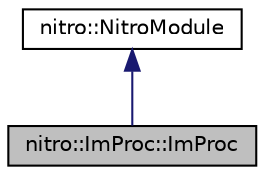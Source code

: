 digraph "nitro::ImProc::ImProc"
{
 // LATEX_PDF_SIZE
  edge [fontname="Helvetica",fontsize="10",labelfontname="Helvetica",labelfontsize="10"];
  node [fontname="Helvetica",fontsize="10",shape=record];
  Node1 [label="nitro::ImProc::ImProc",height=0.2,width=0.4,color="black", fillcolor="grey75", style="filled", fontcolor="black",tooltip="Describes the ImProc module. This module contains a number of nodes used for image processing,..."];
  Node2 -> Node1 [dir="back",color="midnightblue",fontsize="10",style="solid",fontname="Helvetica"];
  Node2 [label="nitro::NitroModule",height=0.2,width=0.4,color="black", fillcolor="white", style="filled",URL="$d7/d57/classnitro_1_1NitroModule.html",tooltip="Defines a generic module interface that any newly created module should inherit from...."];
}
